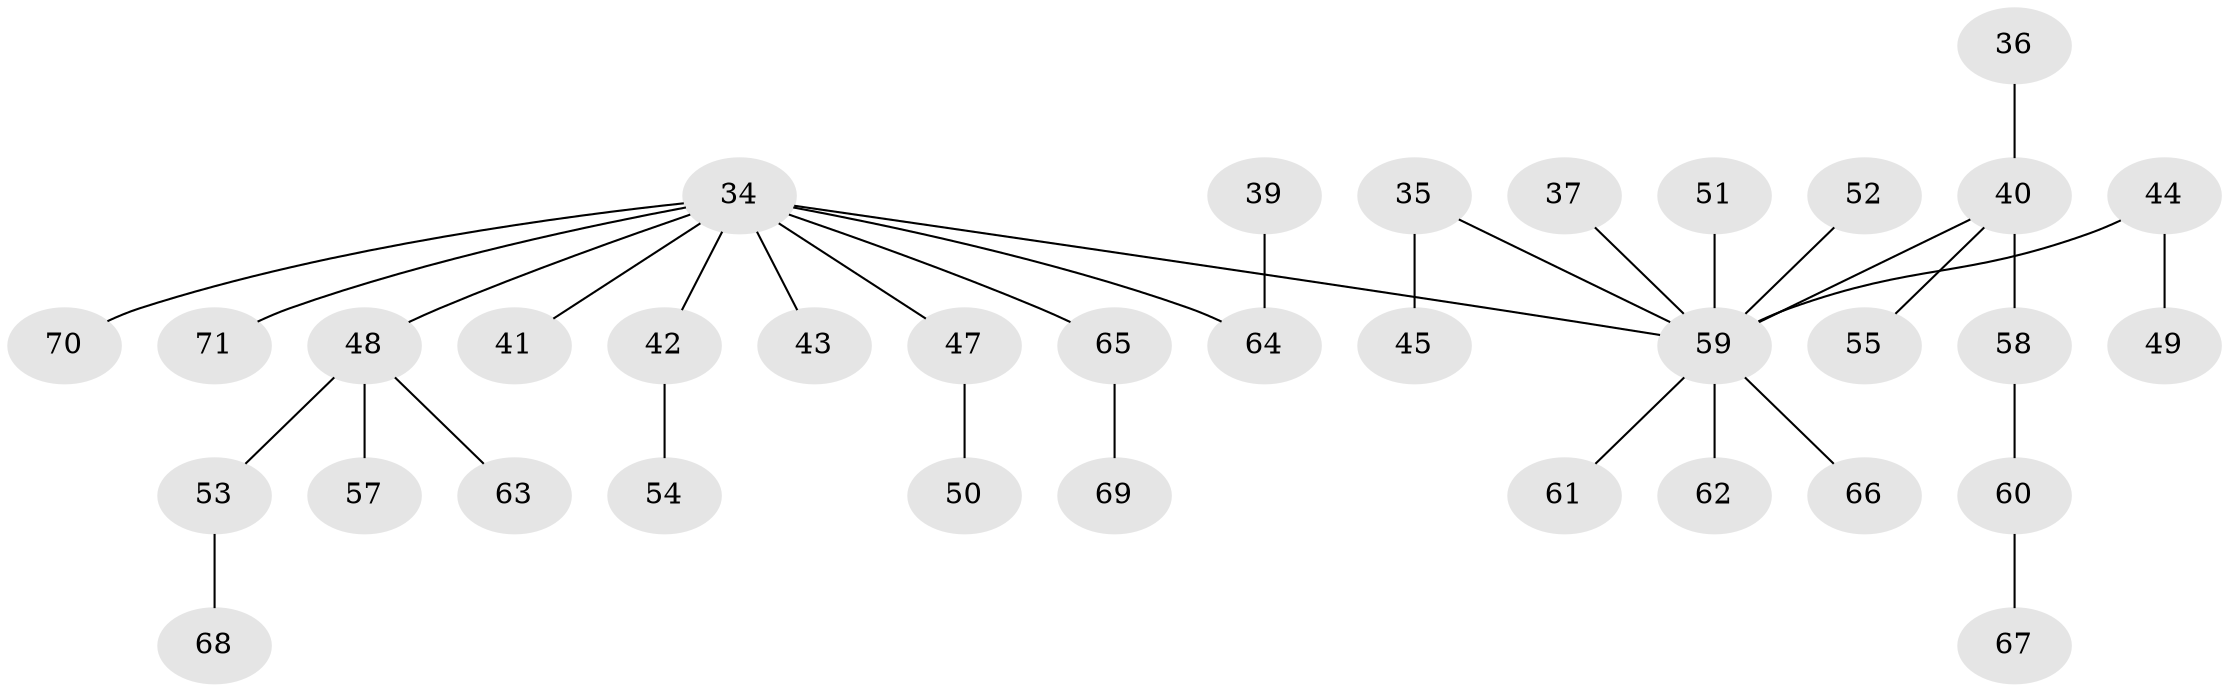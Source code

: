 // original degree distribution, {4: 0.056338028169014086, 7: 0.014084507042253521, 3: 0.11267605633802817, 8: 0.014084507042253521, 1: 0.49295774647887325, 2: 0.28169014084507044, 5: 0.028169014084507043}
// Generated by graph-tools (version 1.1) at 2025/56/03/04/25 21:56:06]
// undirected, 35 vertices, 34 edges
graph export_dot {
graph [start="1"]
  node [color=gray90,style=filled];
  34 [super="+4+11+23"];
  35;
  36;
  37;
  39;
  40 [super="+16+33"];
  41 [super="+20+30"];
  42;
  43;
  44;
  45;
  47;
  48 [super="+17+19"];
  49;
  50;
  51;
  52;
  53;
  54;
  55;
  57;
  58;
  59 [super="+27+56"];
  60;
  61;
  62;
  63;
  64 [super="+13+15+22+28+29+38"];
  65;
  66;
  67;
  68;
  69;
  70;
  71;
  34 -- 47;
  34 -- 65;
  34 -- 71;
  34 -- 42;
  34 -- 64;
  34 -- 43;
  34 -- 70;
  34 -- 41;
  34 -- 48;
  34 -- 59;
  35 -- 45;
  35 -- 59;
  36 -- 40;
  37 -- 59;
  39 -- 64;
  40 -- 58;
  40 -- 59;
  40 -- 55;
  42 -- 54;
  44 -- 49;
  44 -- 59;
  47 -- 50;
  48 -- 53;
  48 -- 63;
  48 -- 57;
  51 -- 59;
  52 -- 59;
  53 -- 68;
  58 -- 60;
  59 -- 66;
  59 -- 61;
  59 -- 62;
  60 -- 67;
  65 -- 69;
}
